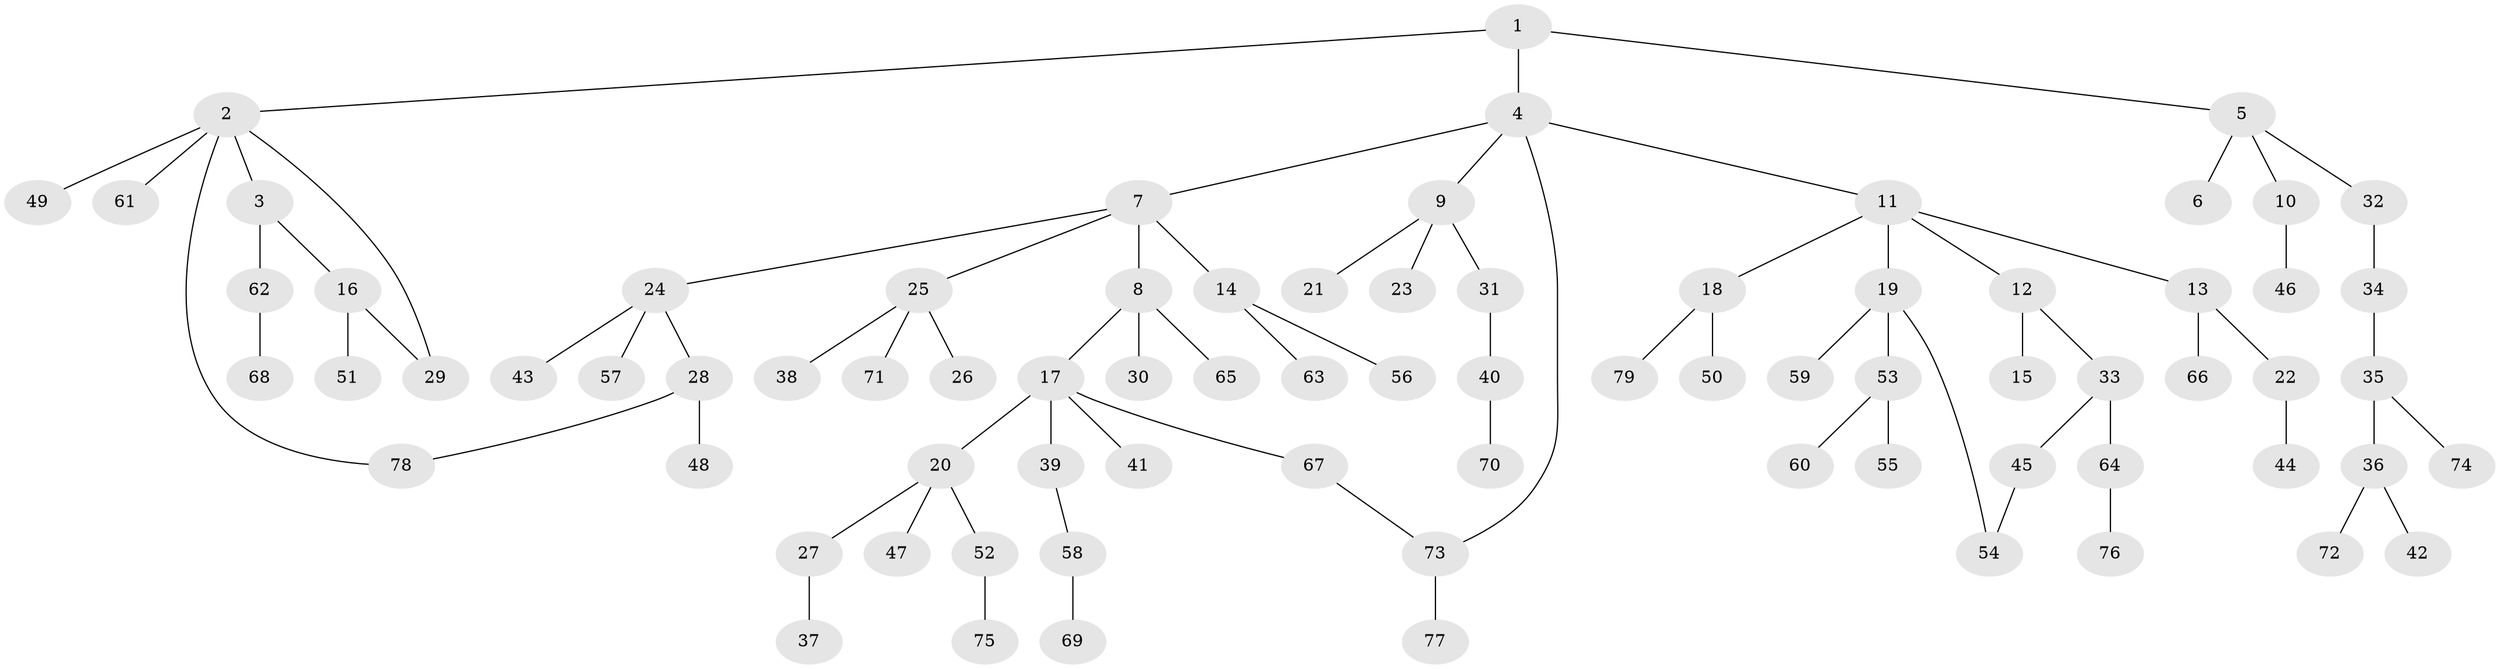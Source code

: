 // Generated by graph-tools (version 1.1) at 2025/01/03/09/25 03:01:04]
// undirected, 79 vertices, 82 edges
graph export_dot {
graph [start="1"]
  node [color=gray90,style=filled];
  1;
  2;
  3;
  4;
  5;
  6;
  7;
  8;
  9;
  10;
  11;
  12;
  13;
  14;
  15;
  16;
  17;
  18;
  19;
  20;
  21;
  22;
  23;
  24;
  25;
  26;
  27;
  28;
  29;
  30;
  31;
  32;
  33;
  34;
  35;
  36;
  37;
  38;
  39;
  40;
  41;
  42;
  43;
  44;
  45;
  46;
  47;
  48;
  49;
  50;
  51;
  52;
  53;
  54;
  55;
  56;
  57;
  58;
  59;
  60;
  61;
  62;
  63;
  64;
  65;
  66;
  67;
  68;
  69;
  70;
  71;
  72;
  73;
  74;
  75;
  76;
  77;
  78;
  79;
  1 -- 2;
  1 -- 4;
  1 -- 5;
  2 -- 3;
  2 -- 29;
  2 -- 49;
  2 -- 61;
  2 -- 78;
  3 -- 16;
  3 -- 62;
  4 -- 7;
  4 -- 9;
  4 -- 11;
  4 -- 73;
  5 -- 6;
  5 -- 10;
  5 -- 32;
  7 -- 8;
  7 -- 14;
  7 -- 24;
  7 -- 25;
  8 -- 17;
  8 -- 30;
  8 -- 65;
  9 -- 21;
  9 -- 23;
  9 -- 31;
  10 -- 46;
  11 -- 12;
  11 -- 13;
  11 -- 18;
  11 -- 19;
  12 -- 15;
  12 -- 33;
  13 -- 22;
  13 -- 66;
  14 -- 56;
  14 -- 63;
  16 -- 51;
  16 -- 29;
  17 -- 20;
  17 -- 39;
  17 -- 41;
  17 -- 67;
  18 -- 50;
  18 -- 79;
  19 -- 53;
  19 -- 59;
  19 -- 54;
  20 -- 27;
  20 -- 47;
  20 -- 52;
  22 -- 44;
  24 -- 28;
  24 -- 43;
  24 -- 57;
  25 -- 26;
  25 -- 38;
  25 -- 71;
  27 -- 37;
  28 -- 48;
  28 -- 78;
  31 -- 40;
  32 -- 34;
  33 -- 45;
  33 -- 64;
  34 -- 35;
  35 -- 36;
  35 -- 74;
  36 -- 42;
  36 -- 72;
  39 -- 58;
  40 -- 70;
  45 -- 54;
  52 -- 75;
  53 -- 55;
  53 -- 60;
  58 -- 69;
  62 -- 68;
  64 -- 76;
  67 -- 73;
  73 -- 77;
}
